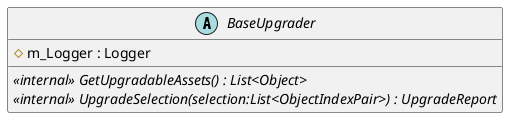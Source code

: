@startuml
abstract class BaseUpgrader {
    # m_Logger : Logger
    <<internal>> {abstract} GetUpgradableAssets() : List<Object>
    <<internal>> {abstract} UpgradeSelection(selection:List<ObjectIndexPair>) : UpgradeReport
}
@enduml
